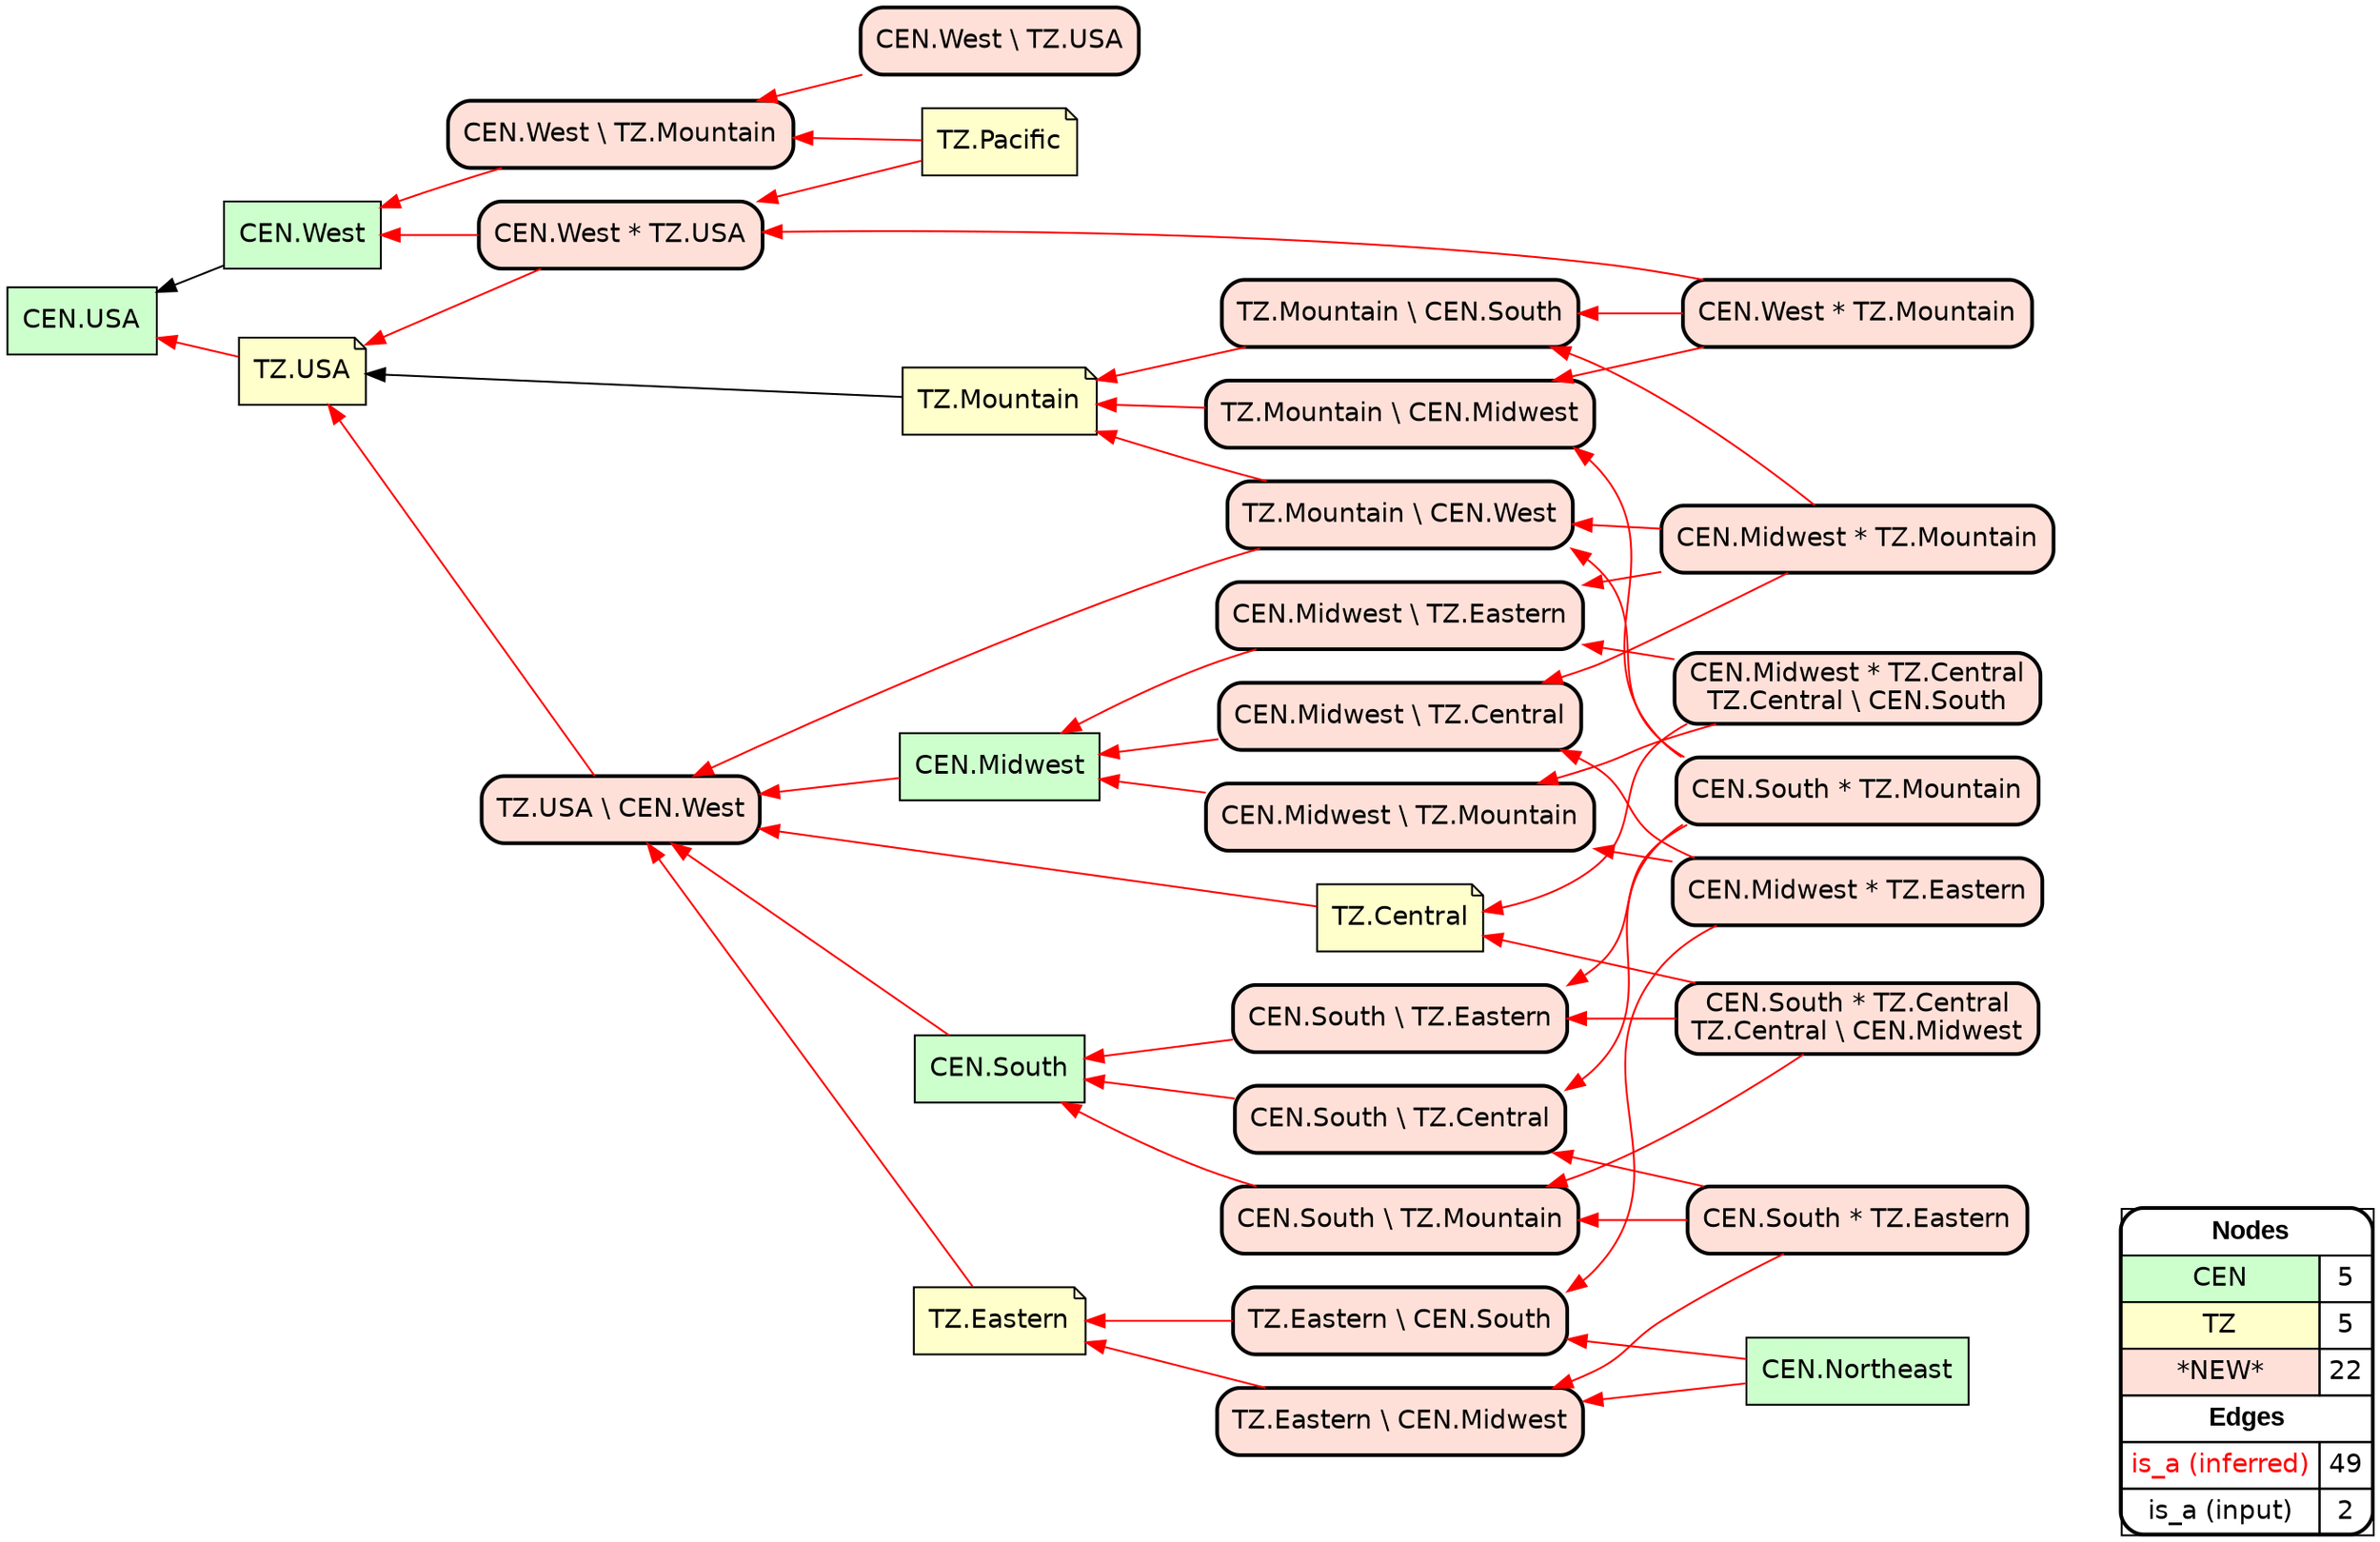 digraph{
rankdir=RL
node[shape=box style=filled fillcolor="#CCFFCC" fontname="helvetica"] 
"CEN.Midwest"
"CEN.USA"
"CEN.West"
"CEN.Northeast"
"CEN.South"
node[shape=note style=filled fillcolor="#FFFFCC" fontname="helvetica"] 
"TZ.Eastern"
"TZ.USA"
"TZ.Mountain"
"TZ.Central"
"TZ.Pacific"
node[shape=box style="filled,rounded,bold" fillcolor="#FFE0D8" fontname="helvetica"] 
"CEN.West * TZ.USA"
"TZ.Mountain \\ CEN.South"
"CEN.Midwest * TZ.Central\nTZ.Central \\ CEN.South"
"CEN.South \\ TZ.Central"
"CEN.South * TZ.Eastern"
"CEN.South \\ TZ.Eastern"
"CEN.Midwest \\ TZ.Mountain"
"TZ.Eastern \\ CEN.Midwest"
"CEN.Midwest * TZ.Eastern"
"CEN.West \\ TZ.Mountain"
"CEN.Midwest * TZ.Mountain"
"TZ.Mountain \\ CEN.West"
"CEN.Midwest \\ TZ.Central"
"TZ.Mountain \\ CEN.Midwest"
"CEN.South \\ TZ.Mountain"
"TZ.USA \\ CEN.West"
"CEN.West * TZ.Mountain"
"CEN.Midwest \\ TZ.Eastern"
"CEN.South * TZ.Mountain"
"TZ.Eastern \\ CEN.South"
"CEN.West \\ TZ.USA"
"CEN.South * TZ.Central\nTZ.Central \\ CEN.Midwest"
edge[arrowhead=normal style=dotted color="#000000" constraint=true penwidth=1]
edge[arrowhead=normal style=solid color="#FF0000" constraint=true penwidth=1]
"CEN.Midwest * TZ.Mountain" -> "TZ.Mountain \\ CEN.West"
"CEN.Midwest * TZ.Eastern" -> "CEN.Midwest \\ TZ.Central"
"CEN.Midwest * TZ.Mountain" -> "TZ.Mountain \\ CEN.South"
"CEN.Midwest * TZ.Mountain" -> "CEN.Midwest \\ TZ.Eastern"
"TZ.Pacific" -> "CEN.West \\ TZ.Mountain"
"TZ.Eastern" -> "TZ.USA \\ CEN.West"
"TZ.Central" -> "TZ.USA \\ CEN.West"
"TZ.Mountain \\ CEN.West" -> "TZ.USA \\ CEN.West"
"CEN.West \\ TZ.Mountain" -> "CEN.West"
"TZ.Mountain \\ CEN.South" -> "TZ.Mountain"
"CEN.South \\ TZ.Central" -> "CEN.South"
"CEN.West * TZ.USA" -> "CEN.West"
"CEN.South * TZ.Eastern" -> "CEN.South \\ TZ.Mountain"
"TZ.Pacific" -> "CEN.West * TZ.USA"
"CEN.West \\ TZ.USA" -> "CEN.West \\ TZ.Mountain"
"CEN.West * TZ.Mountain" -> "CEN.West * TZ.USA"
"CEN.Midwest \\ TZ.Eastern" -> "CEN.Midwest"
"CEN.Midwest \\ TZ.Central" -> "CEN.Midwest"
"CEN.West * TZ.Mountain" -> "TZ.Mountain \\ CEN.Midwest"
"CEN.South" -> "TZ.USA \\ CEN.West"
"CEN.Northeast" -> "TZ.Eastern \\ CEN.Midwest"
"CEN.Midwest * TZ.Eastern" -> "CEN.Midwest \\ TZ.Mountain"
"TZ.Eastern \\ CEN.Midwest" -> "TZ.Eastern"
"CEN.Midwest * TZ.Eastern" -> "TZ.Eastern \\ CEN.South"
"TZ.USA \\ CEN.West" -> "TZ.USA"
"CEN.Midwest * TZ.Central\nTZ.Central \\ CEN.South" -> "TZ.Central"
"CEN.West * TZ.USA" -> "TZ.USA"
"CEN.Midwest \\ TZ.Mountain" -> "CEN.Midwest"
"TZ.Mountain \\ CEN.West" -> "TZ.Mountain"
"CEN.Midwest * TZ.Central\nTZ.Central \\ CEN.South" -> "CEN.Midwest \\ TZ.Eastern"
"CEN.South * TZ.Eastern" -> "TZ.Eastern \\ CEN.Midwest"
"CEN.South * TZ.Central\nTZ.Central \\ CEN.Midwest" -> "CEN.South \\ TZ.Mountain"
"CEN.Northeast" -> "TZ.Eastern \\ CEN.South"
"CEN.Midwest" -> "TZ.USA \\ CEN.West"
"CEN.South * TZ.Central\nTZ.Central \\ CEN.Midwest" -> "TZ.Central"
"CEN.West * TZ.Mountain" -> "TZ.Mountain \\ CEN.South"
"CEN.Midwest * TZ.Central\nTZ.Central \\ CEN.South" -> "CEN.Midwest \\ TZ.Mountain"
"CEN.South \\ TZ.Mountain" -> "CEN.South"
"CEN.South * TZ.Central\nTZ.Central \\ CEN.Midwest" -> "CEN.South \\ TZ.Eastern"
"CEN.South * TZ.Mountain" -> "TZ.Mountain \\ CEN.Midwest"
"CEN.Midwest * TZ.Mountain" -> "CEN.Midwest \\ TZ.Central"
"CEN.South * TZ.Mountain" -> "TZ.Mountain \\ CEN.West"
"TZ.Eastern \\ CEN.South" -> "TZ.Eastern"
"TZ.USA" -> "CEN.USA"
"CEN.South * TZ.Mountain" -> "CEN.South \\ TZ.Central"
"CEN.South \\ TZ.Eastern" -> "CEN.South"
"TZ.Mountain \\ CEN.Midwest" -> "TZ.Mountain"
"CEN.South * TZ.Eastern" -> "CEN.South \\ TZ.Central"
"CEN.South * TZ.Mountain" -> "CEN.South \\ TZ.Eastern"
edge[arrowhead=normal style=solid color="#000000" constraint=true penwidth=1]
"TZ.Mountain" -> "TZ.USA"
"CEN.West" -> "CEN.USA"
node[shape=box] 
{rank=source Legend [fillcolor= white margin=0 label=< 
 <TABLE BORDER="0" CELLBORDER="1" CELLSPACING="0" CELLPADDING="4"> 
<TR> <TD COLSPAN="2"><font face="Arial Black"> Nodes</font></TD> </TR> 
<TR> 
 <TD bgcolor="#CCFFCC" fontname="helvetica">CEN</TD> 
 <TD>5</TD> 
 </TR> 
<TR> 
 <TD bgcolor="#FFFFCC" fontname="helvetica">TZ</TD> 
 <TD>5</TD> 
 </TR> 
<TR> 
 <TD bgcolor="#FFE0D8" fontname="helvetica">*NEW*</TD> 
 <TD>22</TD> 
 </TR> 
<TR> <TD COLSPAN="2"><font face = "Arial Black"> Edges </font></TD> </TR> 
<TR> 
 <TD><font color ="#FF0000">is_a (inferred)</font></TD><TD>49</TD>
</TR>
<TR> 
 <TD><font color ="#000000">is_a (input)</font></TD><TD>2</TD>
</TR>
</TABLE> 
 >] } 
}